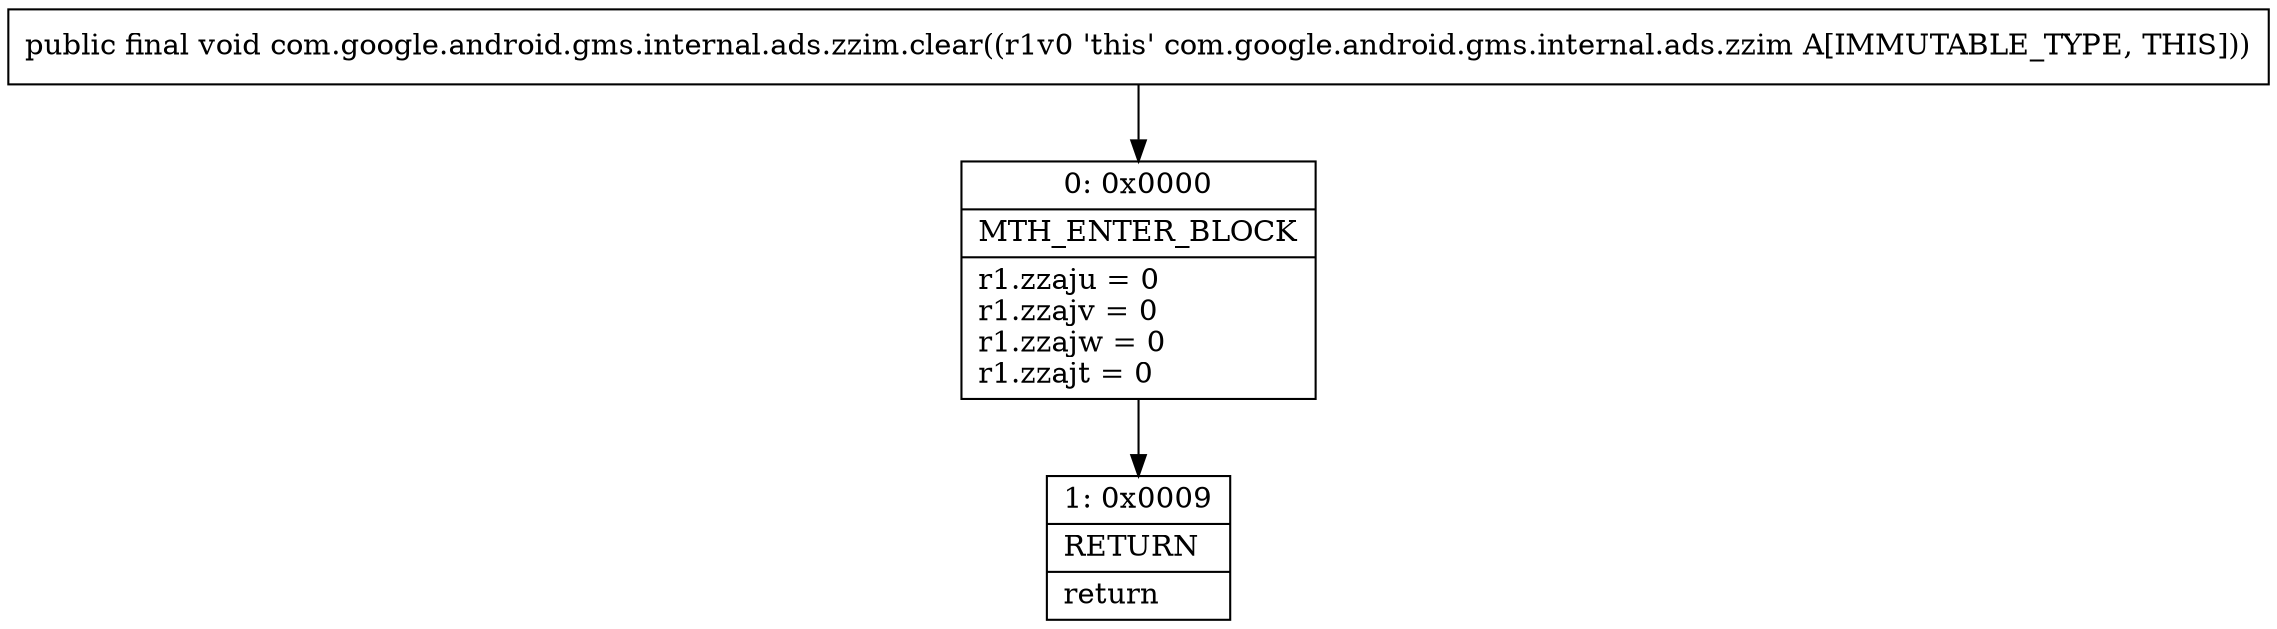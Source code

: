 digraph "CFG forcom.google.android.gms.internal.ads.zzim.clear()V" {
Node_0 [shape=record,label="{0\:\ 0x0000|MTH_ENTER_BLOCK\l|r1.zzaju = 0\lr1.zzajv = 0\lr1.zzajw = 0\lr1.zzajt = 0\l}"];
Node_1 [shape=record,label="{1\:\ 0x0009|RETURN\l|return\l}"];
MethodNode[shape=record,label="{public final void com.google.android.gms.internal.ads.zzim.clear((r1v0 'this' com.google.android.gms.internal.ads.zzim A[IMMUTABLE_TYPE, THIS])) }"];
MethodNode -> Node_0;
Node_0 -> Node_1;
}

